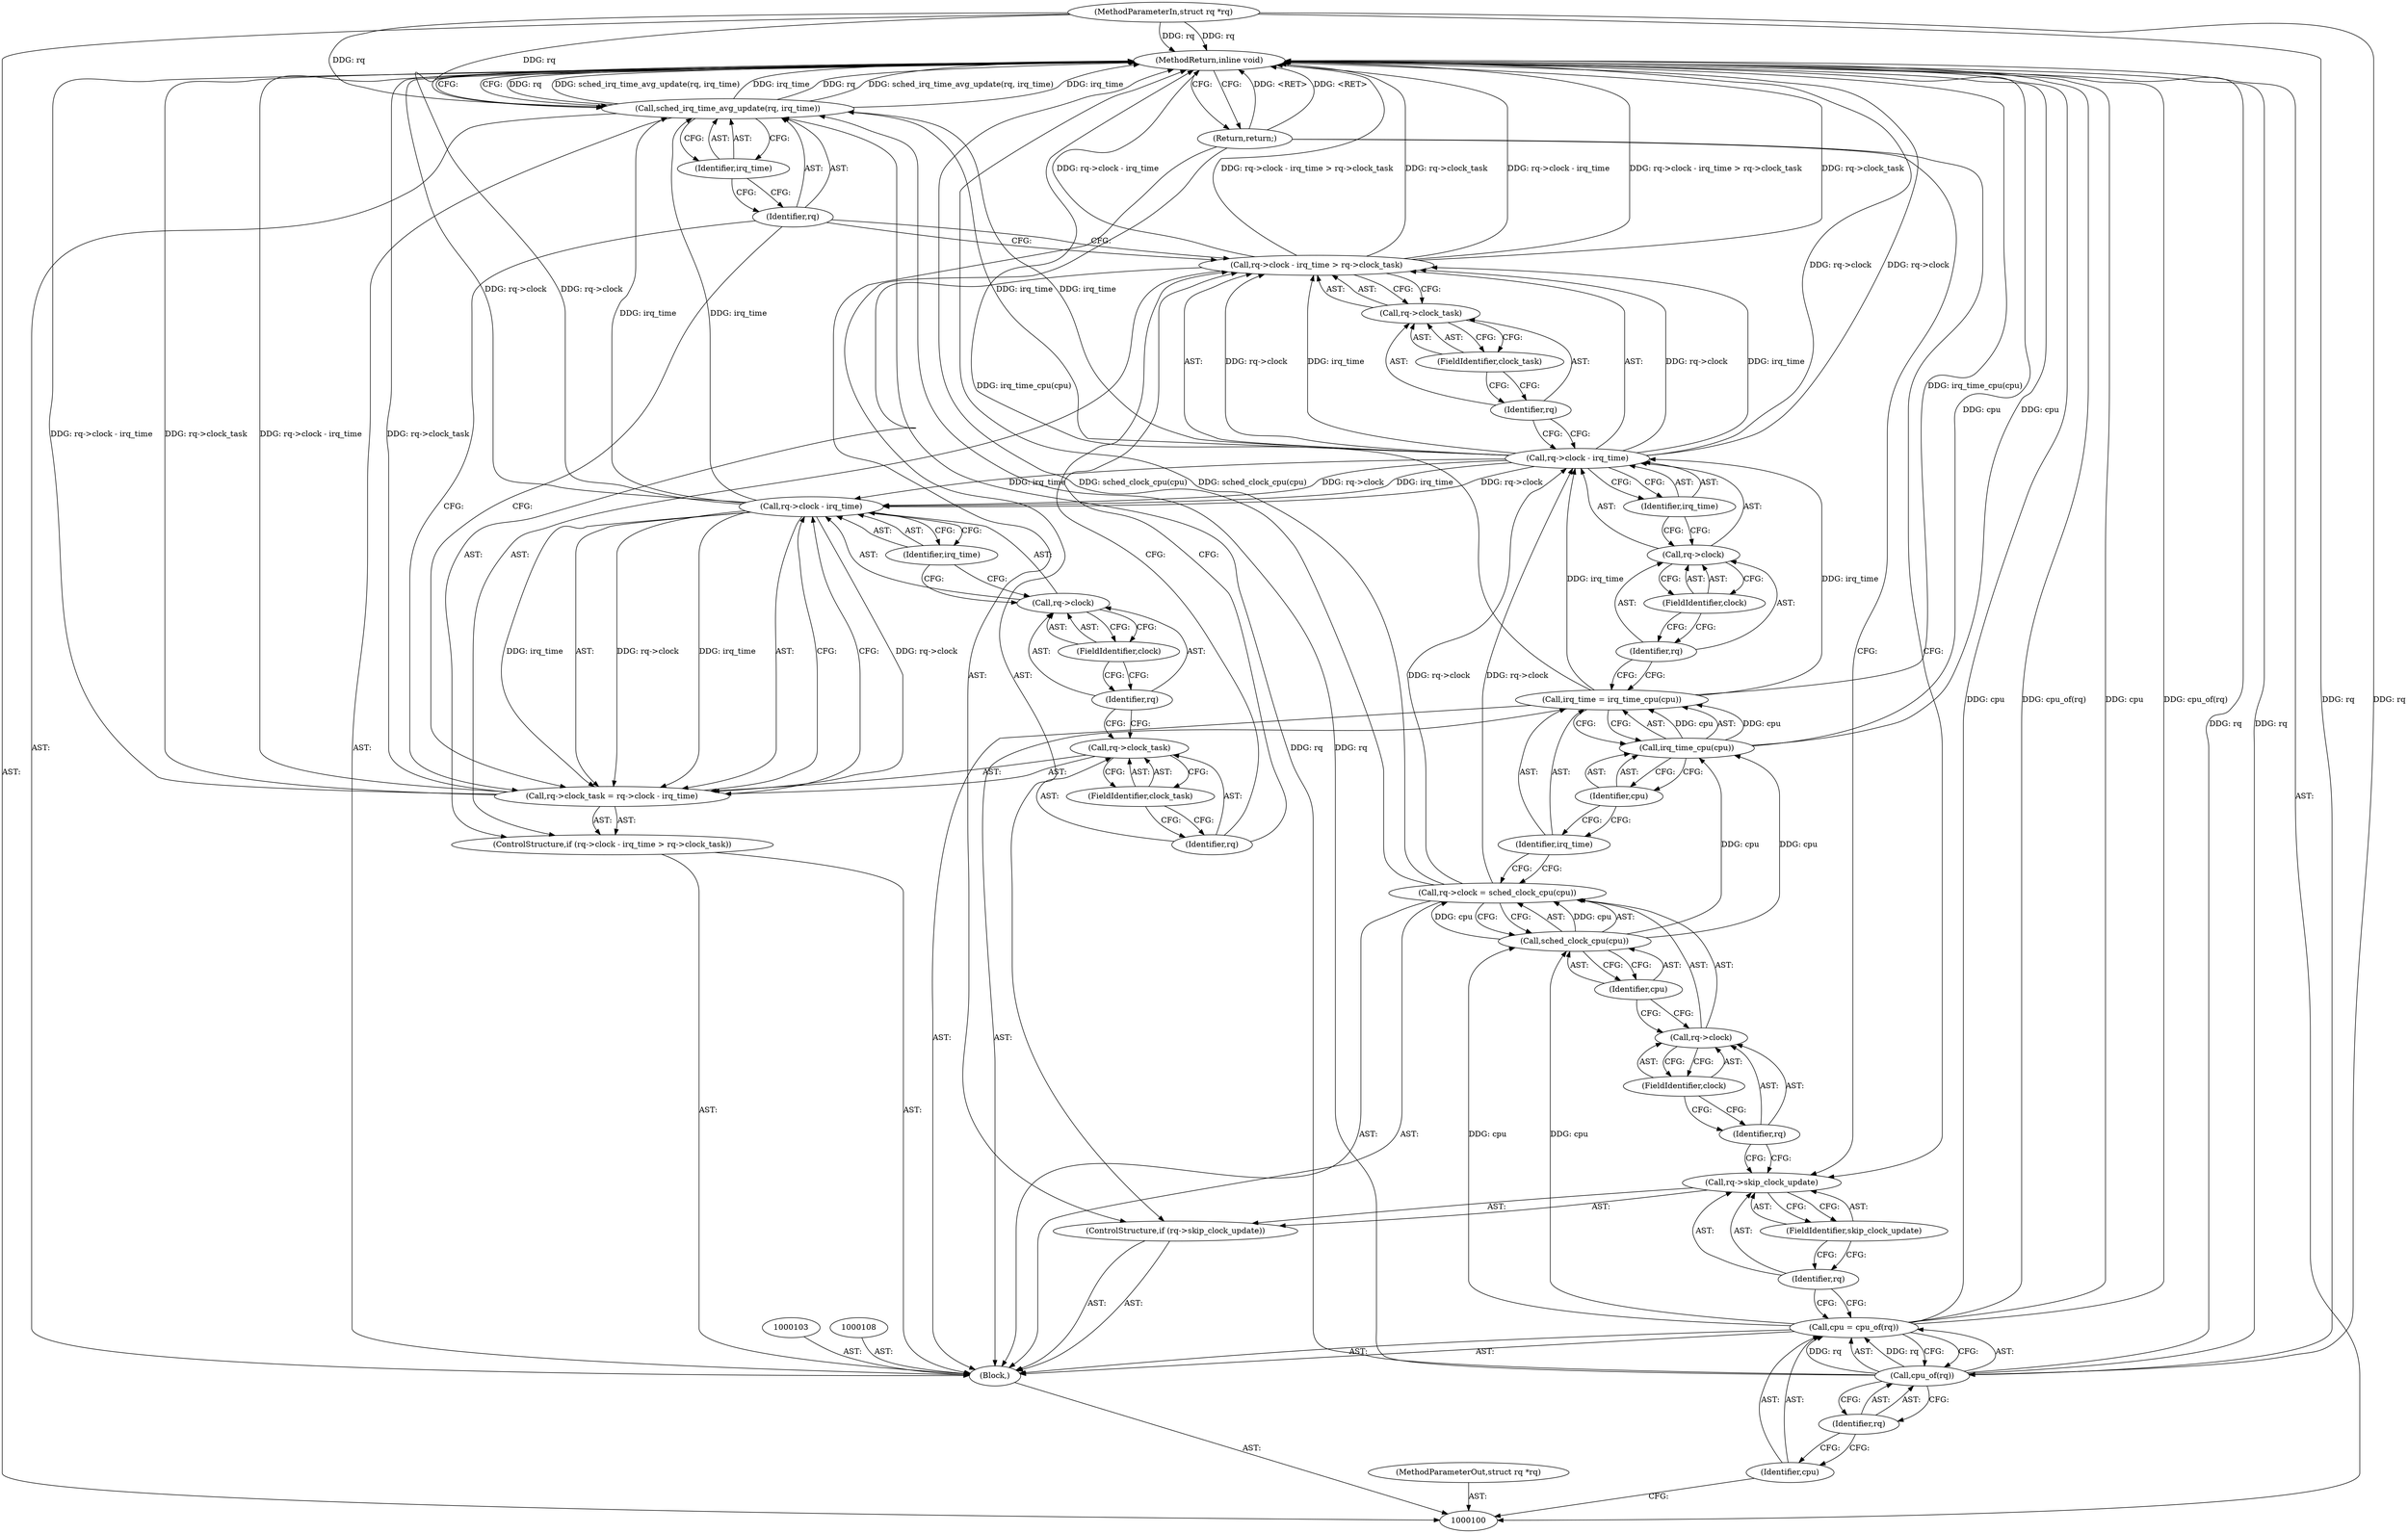 digraph "0_linux_f26f9aff6aaf67e9a430d16c266f91b13a5bff64_3" {
"1000146" [label="(MethodReturn,inline void)"];
"1000101" [label="(MethodParameterIn,struct rq *rq)"];
"1000190" [label="(MethodParameterOut,struct rq *rq)"];
"1000120" [label="(Call,irq_time = irq_time_cpu(cpu))"];
"1000121" [label="(Identifier,irq_time)"];
"1000122" [label="(Call,irq_time_cpu(cpu))"];
"1000123" [label="(Identifier,cpu)"];
"1000124" [label="(ControlStructure,if (rq->clock - irq_time > rq->clock_task))"];
"1000130" [label="(Identifier,irq_time)"];
"1000131" [label="(Call,rq->clock_task)"];
"1000132" [label="(Identifier,rq)"];
"1000133" [label="(FieldIdentifier,clock_task)"];
"1000125" [label="(Call,rq->clock - irq_time > rq->clock_task)"];
"1000126" [label="(Call,rq->clock - irq_time)"];
"1000127" [label="(Call,rq->clock)"];
"1000128" [label="(Identifier,rq)"];
"1000129" [label="(FieldIdentifier,clock)"];
"1000138" [label="(Call,rq->clock - irq_time)"];
"1000139" [label="(Call,rq->clock)"];
"1000140" [label="(Identifier,rq)"];
"1000134" [label="(Call,rq->clock_task = rq->clock - irq_time)"];
"1000135" [label="(Call,rq->clock_task)"];
"1000136" [label="(Identifier,rq)"];
"1000141" [label="(FieldIdentifier,clock)"];
"1000142" [label="(Identifier,irq_time)"];
"1000137" [label="(FieldIdentifier,clock_task)"];
"1000143" [label="(Call,sched_irq_time_avg_update(rq, irq_time))"];
"1000144" [label="(Identifier,rq)"];
"1000145" [label="(Identifier,irq_time)"];
"1000102" [label="(Block,)"];
"1000106" [label="(Call,cpu_of(rq))"];
"1000107" [label="(Identifier,rq)"];
"1000104" [label="(Call,cpu = cpu_of(rq))"];
"1000105" [label="(Identifier,cpu)"];
"1000109" [label="(ControlStructure,if (rq->skip_clock_update))"];
"1000110" [label="(Call,rq->skip_clock_update)"];
"1000111" [label="(Identifier,rq)"];
"1000112" [label="(FieldIdentifier,skip_clock_update)"];
"1000113" [label="(Return,return;)"];
"1000114" [label="(Call,rq->clock = sched_clock_cpu(cpu))"];
"1000115" [label="(Call,rq->clock)"];
"1000116" [label="(Identifier,rq)"];
"1000118" [label="(Call,sched_clock_cpu(cpu))"];
"1000119" [label="(Identifier,cpu)"];
"1000117" [label="(FieldIdentifier,clock)"];
"1000146" -> "1000100"  [label="AST: "];
"1000146" -> "1000113"  [label="CFG: "];
"1000146" -> "1000143"  [label="CFG: "];
"1000125" -> "1000146"  [label="DDG: rq->clock - irq_time"];
"1000125" -> "1000146"  [label="DDG: rq->clock - irq_time > rq->clock_task"];
"1000125" -> "1000146"  [label="DDG: rq->clock_task"];
"1000106" -> "1000146"  [label="DDG: rq"];
"1000104" -> "1000146"  [label="DDG: cpu"];
"1000104" -> "1000146"  [label="DDG: cpu_of(rq)"];
"1000126" -> "1000146"  [label="DDG: rq->clock"];
"1000114" -> "1000146"  [label="DDG: sched_clock_cpu(cpu)"];
"1000134" -> "1000146"  [label="DDG: rq->clock - irq_time"];
"1000134" -> "1000146"  [label="DDG: rq->clock_task"];
"1000122" -> "1000146"  [label="DDG: cpu"];
"1000138" -> "1000146"  [label="DDG: rq->clock"];
"1000143" -> "1000146"  [label="DDG: rq"];
"1000143" -> "1000146"  [label="DDG: sched_irq_time_avg_update(rq, irq_time)"];
"1000143" -> "1000146"  [label="DDG: irq_time"];
"1000101" -> "1000146"  [label="DDG: rq"];
"1000120" -> "1000146"  [label="DDG: irq_time_cpu(cpu)"];
"1000113" -> "1000146"  [label="DDG: <RET>"];
"1000101" -> "1000100"  [label="AST: "];
"1000101" -> "1000146"  [label="DDG: rq"];
"1000101" -> "1000106"  [label="DDG: rq"];
"1000101" -> "1000143"  [label="DDG: rq"];
"1000190" -> "1000100"  [label="AST: "];
"1000120" -> "1000102"  [label="AST: "];
"1000120" -> "1000122"  [label="CFG: "];
"1000121" -> "1000120"  [label="AST: "];
"1000122" -> "1000120"  [label="AST: "];
"1000128" -> "1000120"  [label="CFG: "];
"1000120" -> "1000146"  [label="DDG: irq_time_cpu(cpu)"];
"1000122" -> "1000120"  [label="DDG: cpu"];
"1000120" -> "1000126"  [label="DDG: irq_time"];
"1000121" -> "1000120"  [label="AST: "];
"1000121" -> "1000114"  [label="CFG: "];
"1000123" -> "1000121"  [label="CFG: "];
"1000122" -> "1000120"  [label="AST: "];
"1000122" -> "1000123"  [label="CFG: "];
"1000123" -> "1000122"  [label="AST: "];
"1000120" -> "1000122"  [label="CFG: "];
"1000122" -> "1000146"  [label="DDG: cpu"];
"1000122" -> "1000120"  [label="DDG: cpu"];
"1000118" -> "1000122"  [label="DDG: cpu"];
"1000123" -> "1000122"  [label="AST: "];
"1000123" -> "1000121"  [label="CFG: "];
"1000122" -> "1000123"  [label="CFG: "];
"1000124" -> "1000102"  [label="AST: "];
"1000125" -> "1000124"  [label="AST: "];
"1000134" -> "1000124"  [label="AST: "];
"1000130" -> "1000126"  [label="AST: "];
"1000130" -> "1000127"  [label="CFG: "];
"1000126" -> "1000130"  [label="CFG: "];
"1000131" -> "1000125"  [label="AST: "];
"1000131" -> "1000133"  [label="CFG: "];
"1000132" -> "1000131"  [label="AST: "];
"1000133" -> "1000131"  [label="AST: "];
"1000125" -> "1000131"  [label="CFG: "];
"1000132" -> "1000131"  [label="AST: "];
"1000132" -> "1000126"  [label="CFG: "];
"1000133" -> "1000132"  [label="CFG: "];
"1000133" -> "1000131"  [label="AST: "];
"1000133" -> "1000132"  [label="CFG: "];
"1000131" -> "1000133"  [label="CFG: "];
"1000125" -> "1000124"  [label="AST: "];
"1000125" -> "1000131"  [label="CFG: "];
"1000126" -> "1000125"  [label="AST: "];
"1000131" -> "1000125"  [label="AST: "];
"1000136" -> "1000125"  [label="CFG: "];
"1000144" -> "1000125"  [label="CFG: "];
"1000125" -> "1000146"  [label="DDG: rq->clock - irq_time"];
"1000125" -> "1000146"  [label="DDG: rq->clock - irq_time > rq->clock_task"];
"1000125" -> "1000146"  [label="DDG: rq->clock_task"];
"1000126" -> "1000125"  [label="DDG: rq->clock"];
"1000126" -> "1000125"  [label="DDG: irq_time"];
"1000126" -> "1000125"  [label="AST: "];
"1000126" -> "1000130"  [label="CFG: "];
"1000127" -> "1000126"  [label="AST: "];
"1000130" -> "1000126"  [label="AST: "];
"1000132" -> "1000126"  [label="CFG: "];
"1000126" -> "1000146"  [label="DDG: rq->clock"];
"1000126" -> "1000125"  [label="DDG: rq->clock"];
"1000126" -> "1000125"  [label="DDG: irq_time"];
"1000114" -> "1000126"  [label="DDG: rq->clock"];
"1000120" -> "1000126"  [label="DDG: irq_time"];
"1000126" -> "1000138"  [label="DDG: rq->clock"];
"1000126" -> "1000138"  [label="DDG: irq_time"];
"1000126" -> "1000143"  [label="DDG: irq_time"];
"1000127" -> "1000126"  [label="AST: "];
"1000127" -> "1000129"  [label="CFG: "];
"1000128" -> "1000127"  [label="AST: "];
"1000129" -> "1000127"  [label="AST: "];
"1000130" -> "1000127"  [label="CFG: "];
"1000128" -> "1000127"  [label="AST: "];
"1000128" -> "1000120"  [label="CFG: "];
"1000129" -> "1000128"  [label="CFG: "];
"1000129" -> "1000127"  [label="AST: "];
"1000129" -> "1000128"  [label="CFG: "];
"1000127" -> "1000129"  [label="CFG: "];
"1000138" -> "1000134"  [label="AST: "];
"1000138" -> "1000142"  [label="CFG: "];
"1000139" -> "1000138"  [label="AST: "];
"1000142" -> "1000138"  [label="AST: "];
"1000134" -> "1000138"  [label="CFG: "];
"1000138" -> "1000146"  [label="DDG: rq->clock"];
"1000138" -> "1000134"  [label="DDG: rq->clock"];
"1000138" -> "1000134"  [label="DDG: irq_time"];
"1000126" -> "1000138"  [label="DDG: rq->clock"];
"1000126" -> "1000138"  [label="DDG: irq_time"];
"1000138" -> "1000143"  [label="DDG: irq_time"];
"1000139" -> "1000138"  [label="AST: "];
"1000139" -> "1000141"  [label="CFG: "];
"1000140" -> "1000139"  [label="AST: "];
"1000141" -> "1000139"  [label="AST: "];
"1000142" -> "1000139"  [label="CFG: "];
"1000140" -> "1000139"  [label="AST: "];
"1000140" -> "1000135"  [label="CFG: "];
"1000141" -> "1000140"  [label="CFG: "];
"1000134" -> "1000124"  [label="AST: "];
"1000134" -> "1000138"  [label="CFG: "];
"1000135" -> "1000134"  [label="AST: "];
"1000138" -> "1000134"  [label="AST: "];
"1000144" -> "1000134"  [label="CFG: "];
"1000134" -> "1000146"  [label="DDG: rq->clock - irq_time"];
"1000134" -> "1000146"  [label="DDG: rq->clock_task"];
"1000138" -> "1000134"  [label="DDG: rq->clock"];
"1000138" -> "1000134"  [label="DDG: irq_time"];
"1000135" -> "1000134"  [label="AST: "];
"1000135" -> "1000137"  [label="CFG: "];
"1000136" -> "1000135"  [label="AST: "];
"1000137" -> "1000135"  [label="AST: "];
"1000140" -> "1000135"  [label="CFG: "];
"1000136" -> "1000135"  [label="AST: "];
"1000136" -> "1000125"  [label="CFG: "];
"1000137" -> "1000136"  [label="CFG: "];
"1000141" -> "1000139"  [label="AST: "];
"1000141" -> "1000140"  [label="CFG: "];
"1000139" -> "1000141"  [label="CFG: "];
"1000142" -> "1000138"  [label="AST: "];
"1000142" -> "1000139"  [label="CFG: "];
"1000138" -> "1000142"  [label="CFG: "];
"1000137" -> "1000135"  [label="AST: "];
"1000137" -> "1000136"  [label="CFG: "];
"1000135" -> "1000137"  [label="CFG: "];
"1000143" -> "1000102"  [label="AST: "];
"1000143" -> "1000145"  [label="CFG: "];
"1000144" -> "1000143"  [label="AST: "];
"1000145" -> "1000143"  [label="AST: "];
"1000146" -> "1000143"  [label="CFG: "];
"1000143" -> "1000146"  [label="DDG: rq"];
"1000143" -> "1000146"  [label="DDG: sched_irq_time_avg_update(rq, irq_time)"];
"1000143" -> "1000146"  [label="DDG: irq_time"];
"1000106" -> "1000143"  [label="DDG: rq"];
"1000101" -> "1000143"  [label="DDG: rq"];
"1000126" -> "1000143"  [label="DDG: irq_time"];
"1000138" -> "1000143"  [label="DDG: irq_time"];
"1000144" -> "1000143"  [label="AST: "];
"1000144" -> "1000134"  [label="CFG: "];
"1000144" -> "1000125"  [label="CFG: "];
"1000145" -> "1000144"  [label="CFG: "];
"1000145" -> "1000143"  [label="AST: "];
"1000145" -> "1000144"  [label="CFG: "];
"1000143" -> "1000145"  [label="CFG: "];
"1000102" -> "1000100"  [label="AST: "];
"1000103" -> "1000102"  [label="AST: "];
"1000104" -> "1000102"  [label="AST: "];
"1000108" -> "1000102"  [label="AST: "];
"1000109" -> "1000102"  [label="AST: "];
"1000114" -> "1000102"  [label="AST: "];
"1000120" -> "1000102"  [label="AST: "];
"1000124" -> "1000102"  [label="AST: "];
"1000143" -> "1000102"  [label="AST: "];
"1000106" -> "1000104"  [label="AST: "];
"1000106" -> "1000107"  [label="CFG: "];
"1000107" -> "1000106"  [label="AST: "];
"1000104" -> "1000106"  [label="CFG: "];
"1000106" -> "1000146"  [label="DDG: rq"];
"1000106" -> "1000104"  [label="DDG: rq"];
"1000101" -> "1000106"  [label="DDG: rq"];
"1000106" -> "1000143"  [label="DDG: rq"];
"1000107" -> "1000106"  [label="AST: "];
"1000107" -> "1000105"  [label="CFG: "];
"1000106" -> "1000107"  [label="CFG: "];
"1000104" -> "1000102"  [label="AST: "];
"1000104" -> "1000106"  [label="CFG: "];
"1000105" -> "1000104"  [label="AST: "];
"1000106" -> "1000104"  [label="AST: "];
"1000111" -> "1000104"  [label="CFG: "];
"1000104" -> "1000146"  [label="DDG: cpu"];
"1000104" -> "1000146"  [label="DDG: cpu_of(rq)"];
"1000106" -> "1000104"  [label="DDG: rq"];
"1000104" -> "1000118"  [label="DDG: cpu"];
"1000105" -> "1000104"  [label="AST: "];
"1000105" -> "1000100"  [label="CFG: "];
"1000107" -> "1000105"  [label="CFG: "];
"1000109" -> "1000102"  [label="AST: "];
"1000110" -> "1000109"  [label="AST: "];
"1000113" -> "1000109"  [label="AST: "];
"1000110" -> "1000109"  [label="AST: "];
"1000110" -> "1000112"  [label="CFG: "];
"1000111" -> "1000110"  [label="AST: "];
"1000112" -> "1000110"  [label="AST: "];
"1000113" -> "1000110"  [label="CFG: "];
"1000116" -> "1000110"  [label="CFG: "];
"1000111" -> "1000110"  [label="AST: "];
"1000111" -> "1000104"  [label="CFG: "];
"1000112" -> "1000111"  [label="CFG: "];
"1000112" -> "1000110"  [label="AST: "];
"1000112" -> "1000111"  [label="CFG: "];
"1000110" -> "1000112"  [label="CFG: "];
"1000113" -> "1000109"  [label="AST: "];
"1000113" -> "1000110"  [label="CFG: "];
"1000146" -> "1000113"  [label="CFG: "];
"1000113" -> "1000146"  [label="DDG: <RET>"];
"1000114" -> "1000102"  [label="AST: "];
"1000114" -> "1000118"  [label="CFG: "];
"1000115" -> "1000114"  [label="AST: "];
"1000118" -> "1000114"  [label="AST: "];
"1000121" -> "1000114"  [label="CFG: "];
"1000114" -> "1000146"  [label="DDG: sched_clock_cpu(cpu)"];
"1000118" -> "1000114"  [label="DDG: cpu"];
"1000114" -> "1000126"  [label="DDG: rq->clock"];
"1000115" -> "1000114"  [label="AST: "];
"1000115" -> "1000117"  [label="CFG: "];
"1000116" -> "1000115"  [label="AST: "];
"1000117" -> "1000115"  [label="AST: "];
"1000119" -> "1000115"  [label="CFG: "];
"1000116" -> "1000115"  [label="AST: "];
"1000116" -> "1000110"  [label="CFG: "];
"1000117" -> "1000116"  [label="CFG: "];
"1000118" -> "1000114"  [label="AST: "];
"1000118" -> "1000119"  [label="CFG: "];
"1000119" -> "1000118"  [label="AST: "];
"1000114" -> "1000118"  [label="CFG: "];
"1000118" -> "1000114"  [label="DDG: cpu"];
"1000104" -> "1000118"  [label="DDG: cpu"];
"1000118" -> "1000122"  [label="DDG: cpu"];
"1000119" -> "1000118"  [label="AST: "];
"1000119" -> "1000115"  [label="CFG: "];
"1000118" -> "1000119"  [label="CFG: "];
"1000117" -> "1000115"  [label="AST: "];
"1000117" -> "1000116"  [label="CFG: "];
"1000115" -> "1000117"  [label="CFG: "];
}
